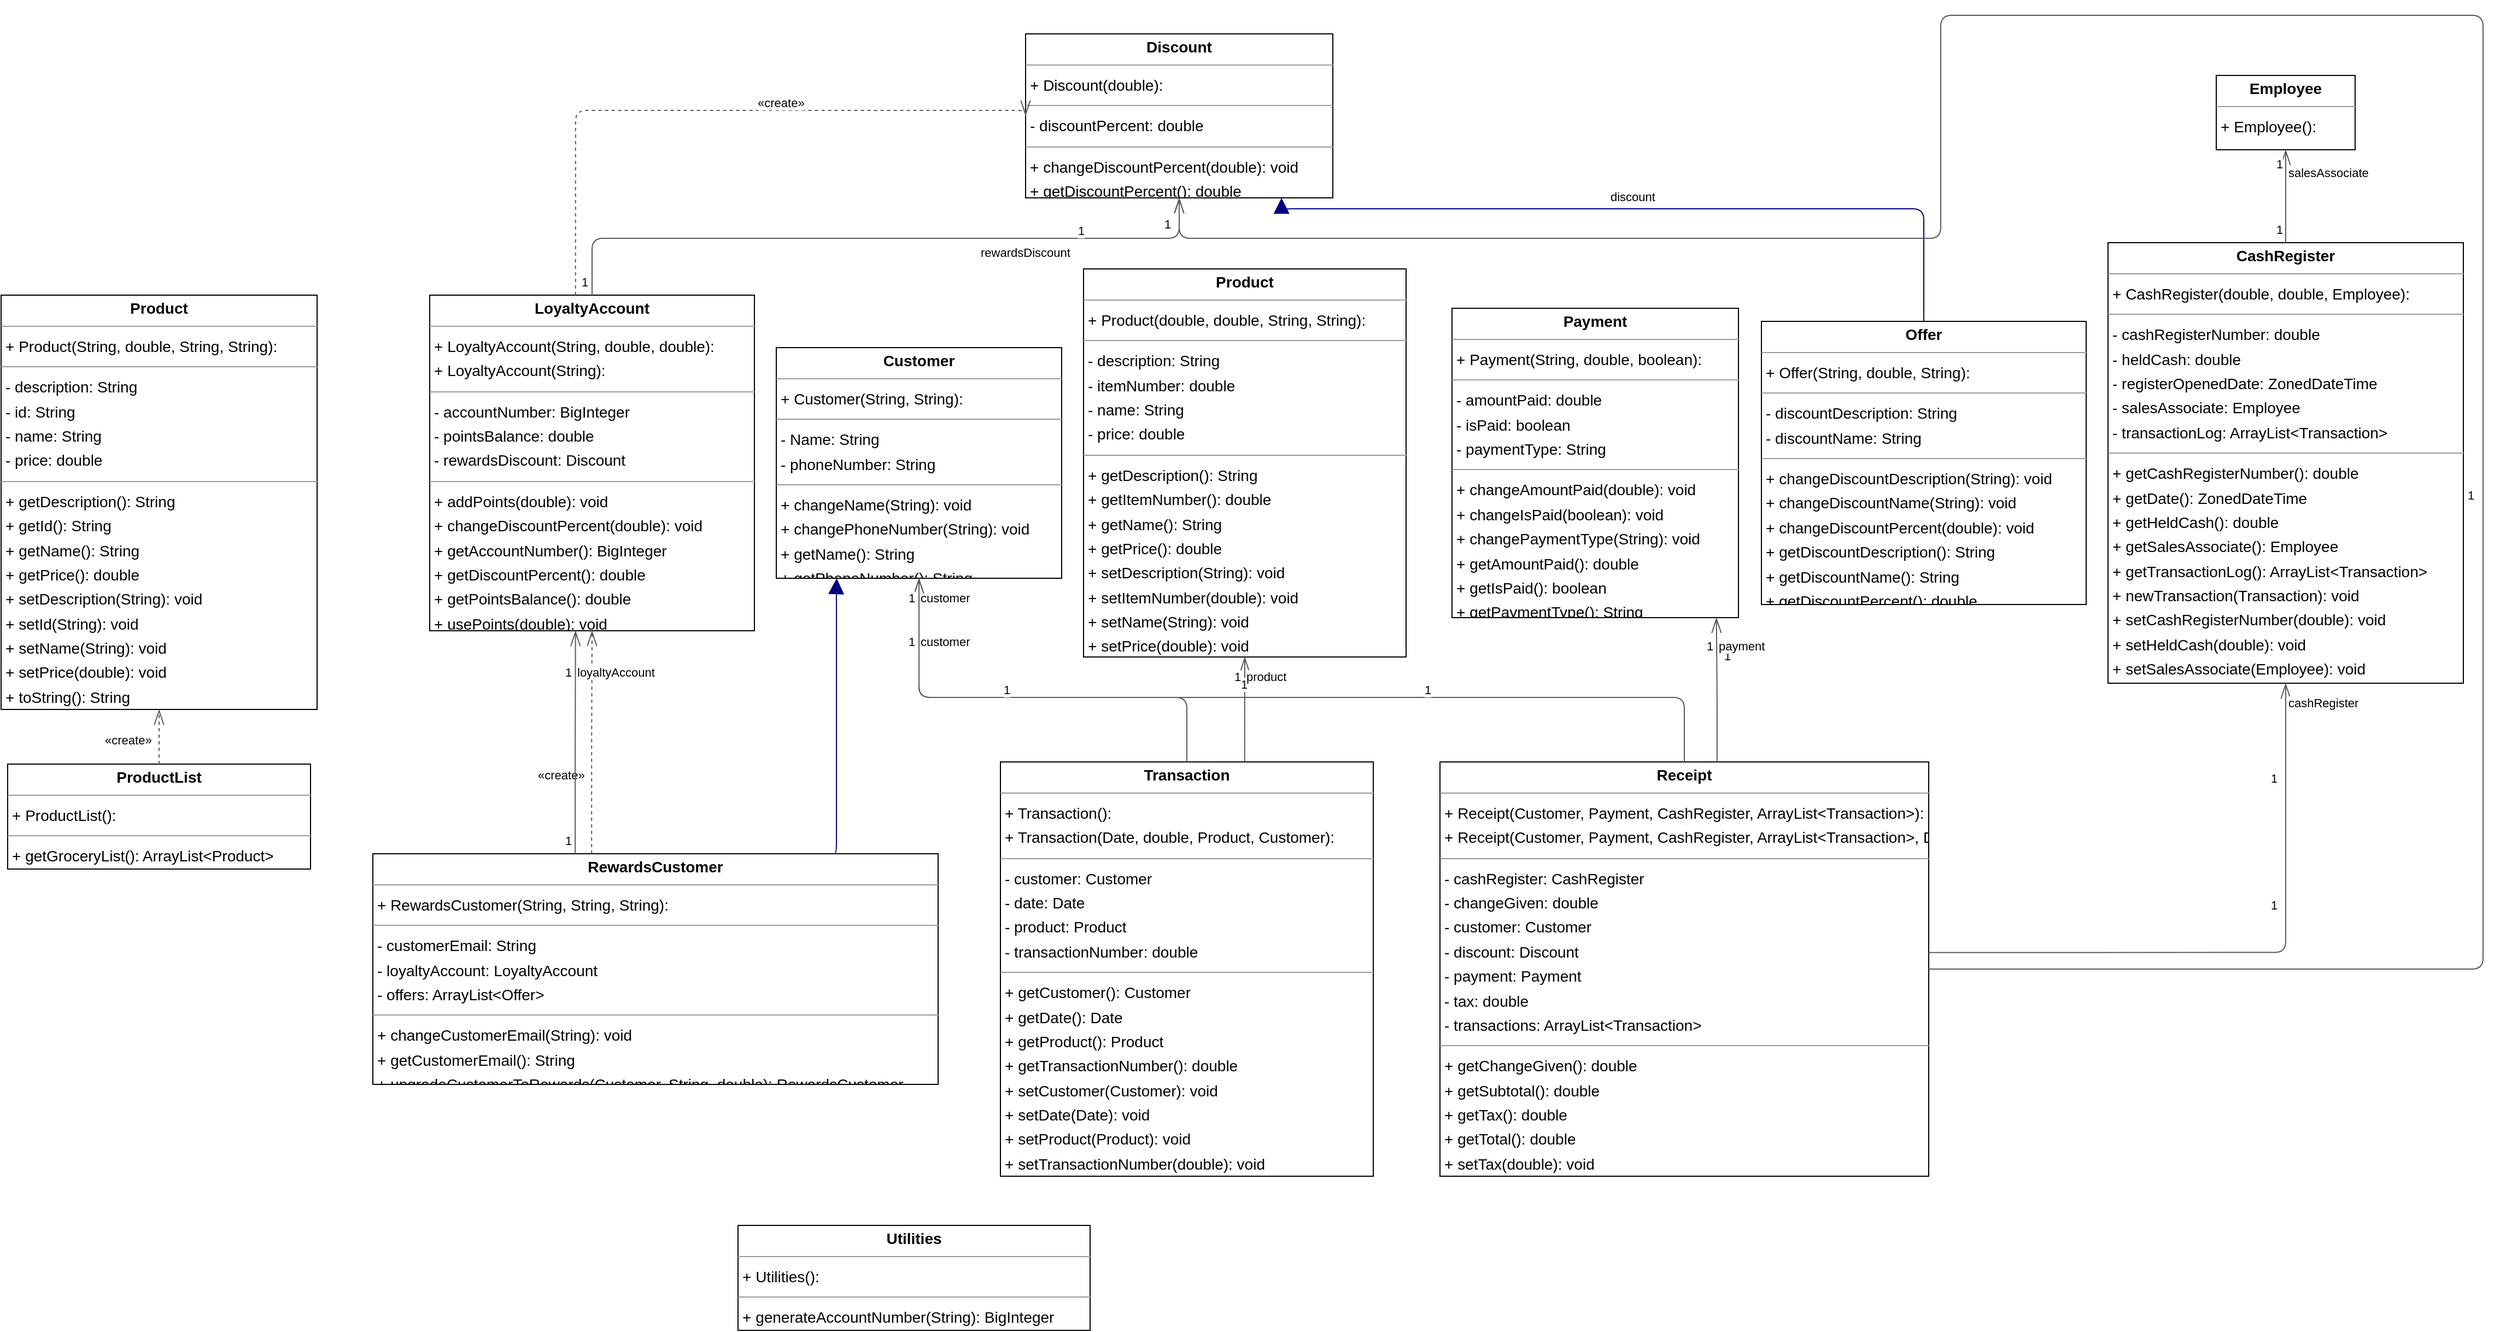 <mxfile version="22.0.8" type="github">
  <diagram id="JcDE__O7O9NWPflf5xcE" name="Page-2">
    <mxGraphModel dx="637" dy="3949" grid="1" gridSize="10" guides="1" tooltips="1" connect="1" arrows="1" fold="1" page="1" pageScale="1" pageWidth="850" pageHeight="1100" math="0" shadow="0">
      <root>
        <mxCell id="0" />
        <mxCell id="1" parent="0" />
        <mxCell id="n0j5kEs9DRSpcFmQZBuR-1" value="&lt;p style=&quot;margin:0px;margin-top:4px;text-align:center;&quot;&gt;&lt;b&gt;CashRegister&lt;/b&gt;&lt;/p&gt;&lt;hr size=&quot;1&quot;/&gt;&lt;p style=&quot;margin:0 0 0 4px;line-height:1.6;&quot;&gt;+ CashRegister(double, double, Employee): &lt;/p&gt;&lt;hr size=&quot;1&quot;/&gt;&lt;p style=&quot;margin:0 0 0 4px;line-height:1.6;&quot;&gt;- cashRegisterNumber: double&lt;br/&gt;- heldCash: double&lt;br/&gt;- registerOpenedDate: ZonedDateTime&lt;br/&gt;- salesAssociate: Employee&lt;br/&gt;- transactionLog: ArrayList&amp;lt;Transaction&amp;gt;&lt;/p&gt;&lt;hr size=&quot;1&quot;/&gt;&lt;p style=&quot;margin:0 0 0 4px;line-height:1.6;&quot;&gt;+ getCashRegisterNumber(): double&lt;br/&gt;+ getDate(): ZonedDateTime&lt;br/&gt;+ getHeldCash(): double&lt;br/&gt;+ getSalesAssociate(): Employee&lt;br/&gt;+ getTransactionLog(): ArrayList&amp;lt;Transaction&amp;gt;&lt;br/&gt;+ newTransaction(Transaction): void&lt;br/&gt;+ setCashRegisterNumber(double): void&lt;br/&gt;+ setHeldCash(double): void&lt;br/&gt;+ setSalesAssociate(Employee): void&lt;/p&gt;" style="verticalAlign=top;align=left;overflow=fill;fontSize=14;fontFamily=Helvetica;html=1;rounded=0;shadow=0;comic=0;labelBackgroundColor=none;strokeWidth=1;" vertex="1" parent="1">
          <mxGeometry x="5147" y="-1885" width="325" height="403" as="geometry" />
        </mxCell>
        <mxCell id="n0j5kEs9DRSpcFmQZBuR-2" value="&lt;p style=&quot;margin:0px;margin-top:4px;text-align:center;&quot;&gt;&lt;b&gt;Customer&lt;/b&gt;&lt;/p&gt;&lt;hr size=&quot;1&quot;/&gt;&lt;p style=&quot;margin:0 0 0 4px;line-height:1.6;&quot;&gt;+ Customer(String, String): &lt;/p&gt;&lt;hr size=&quot;1&quot;/&gt;&lt;p style=&quot;margin:0 0 0 4px;line-height:1.6;&quot;&gt;- Name: String&lt;br/&gt;- phoneNumber: String&lt;/p&gt;&lt;hr size=&quot;1&quot;/&gt;&lt;p style=&quot;margin:0 0 0 4px;line-height:1.6;&quot;&gt;+ changeName(String): void&lt;br/&gt;+ changePhoneNumber(String): void&lt;br/&gt;+ getName(): String&lt;br/&gt;+ getPhoneNumber(): String&lt;/p&gt;" style="verticalAlign=top;align=left;overflow=fill;fontSize=14;fontFamily=Helvetica;html=1;rounded=0;shadow=0;comic=0;labelBackgroundColor=none;strokeWidth=1;" vertex="1" parent="1">
          <mxGeometry x="3929" y="-1789" width="261" height="211" as="geometry" />
        </mxCell>
        <mxCell id="n0j5kEs9DRSpcFmQZBuR-3" value="&lt;p style=&quot;margin:0px;margin-top:4px;text-align:center;&quot;&gt;&lt;b&gt;Discount&lt;/b&gt;&lt;/p&gt;&lt;hr size=&quot;1&quot;/&gt;&lt;p style=&quot;margin:0 0 0 4px;line-height:1.6;&quot;&gt;+ Discount(double): &lt;/p&gt;&lt;hr size=&quot;1&quot;/&gt;&lt;p style=&quot;margin:0 0 0 4px;line-height:1.6;&quot;&gt;- discountPercent: double&lt;/p&gt;&lt;hr size=&quot;1&quot;/&gt;&lt;p style=&quot;margin:0 0 0 4px;line-height:1.6;&quot;&gt;+ changeDiscountPercent(double): void&lt;br/&gt;+ getDiscountPercent(): double&lt;/p&gt;" style="verticalAlign=top;align=left;overflow=fill;fontSize=14;fontFamily=Helvetica;html=1;rounded=0;shadow=0;comic=0;labelBackgroundColor=none;strokeWidth=1;" vertex="1" parent="1">
          <mxGeometry x="4157" y="-2076" width="281" height="150" as="geometry" />
        </mxCell>
        <mxCell id="n0j5kEs9DRSpcFmQZBuR-4" value="&lt;p style=&quot;margin:0px;margin-top:4px;text-align:center;&quot;&gt;&lt;b&gt;Employee&lt;/b&gt;&lt;/p&gt;&lt;hr size=&quot;1&quot;/&gt;&lt;p style=&quot;margin:0 0 0 4px;line-height:1.6;&quot;&gt;+ Employee(): &lt;/p&gt;" style="verticalAlign=top;align=left;overflow=fill;fontSize=14;fontFamily=Helvetica;html=1;rounded=0;shadow=0;comic=0;labelBackgroundColor=none;strokeWidth=1;" vertex="1" parent="1">
          <mxGeometry x="5246" y="-2038" width="127" height="68" as="geometry" />
        </mxCell>
        <mxCell id="n0j5kEs9DRSpcFmQZBuR-6" value="&lt;p style=&quot;margin:0px;margin-top:4px;text-align:center;&quot;&gt;&lt;b&gt;LoyaltyAccount&lt;/b&gt;&lt;/p&gt;&lt;hr size=&quot;1&quot;/&gt;&lt;p style=&quot;margin:0 0 0 4px;line-height:1.6;&quot;&gt;+ LoyaltyAccount(String, double, double): &lt;br/&gt;+ LoyaltyAccount(String): &lt;/p&gt;&lt;hr size=&quot;1&quot;/&gt;&lt;p style=&quot;margin:0 0 0 4px;line-height:1.6;&quot;&gt;- accountNumber: BigInteger&lt;br/&gt;- pointsBalance: double&lt;br/&gt;- rewardsDiscount: Discount&lt;/p&gt;&lt;hr size=&quot;1&quot;/&gt;&lt;p style=&quot;margin:0 0 0 4px;line-height:1.6;&quot;&gt;+ addPoints(double): void&lt;br/&gt;+ changeDiscountPercent(double): void&lt;br/&gt;+ getAccountNumber(): BigInteger&lt;br/&gt;+ getDiscountPercent(): double&lt;br/&gt;+ getPointsBalance(): double&lt;br/&gt;+ usePoints(double): void&lt;/p&gt;" style="verticalAlign=top;align=left;overflow=fill;fontSize=14;fontFamily=Helvetica;html=1;rounded=0;shadow=0;comic=0;labelBackgroundColor=none;strokeWidth=1;" vertex="1" parent="1">
          <mxGeometry x="3612" y="-1837" width="297" height="307" as="geometry" />
        </mxCell>
        <mxCell id="n0j5kEs9DRSpcFmQZBuR-7" value="&lt;p style=&quot;margin:0px;margin-top:4px;text-align:center;&quot;&gt;&lt;b&gt;Offer&lt;/b&gt;&lt;/p&gt;&lt;hr size=&quot;1&quot;/&gt;&lt;p style=&quot;margin:0 0 0 4px;line-height:1.6;&quot;&gt;+ Offer(String, double, String): &lt;/p&gt;&lt;hr size=&quot;1&quot;/&gt;&lt;p style=&quot;margin:0 0 0 4px;line-height:1.6;&quot;&gt;- discountDescription: String&lt;br/&gt;- discountName: String&lt;/p&gt;&lt;hr size=&quot;1&quot;/&gt;&lt;p style=&quot;margin:0 0 0 4px;line-height:1.6;&quot;&gt;+ changeDiscountDescription(String): void&lt;br/&gt;+ changeDiscountName(String): void&lt;br/&gt;+ changeDiscountPercent(double): void&lt;br/&gt;+ getDiscountDescription(): String&lt;br/&gt;+ getDiscountName(): String&lt;br/&gt;+ getDiscountPercent(): double&lt;/p&gt;" style="verticalAlign=top;align=left;overflow=fill;fontSize=14;fontFamily=Helvetica;html=1;rounded=0;shadow=0;comic=0;labelBackgroundColor=none;strokeWidth=1;" vertex="1" parent="1">
          <mxGeometry x="4830" y="-1813" width="297" height="259" as="geometry" />
        </mxCell>
        <mxCell id="n0j5kEs9DRSpcFmQZBuR-8" value="&lt;p style=&quot;margin:0px;margin-top:4px;text-align:center;&quot;&gt;&lt;b&gt;Payment&lt;/b&gt;&lt;/p&gt;&lt;hr size=&quot;1&quot;/&gt;&lt;p style=&quot;margin:0 0 0 4px;line-height:1.6;&quot;&gt;+ Payment(String, double, boolean): &lt;/p&gt;&lt;hr size=&quot;1&quot;/&gt;&lt;p style=&quot;margin:0 0 0 4px;line-height:1.6;&quot;&gt;- amountPaid: double&lt;br/&gt;- isPaid: boolean&lt;br/&gt;- paymentType: String&lt;/p&gt;&lt;hr size=&quot;1&quot;/&gt;&lt;p style=&quot;margin:0 0 0 4px;line-height:1.6;&quot;&gt;+ changeAmountPaid(double): void&lt;br/&gt;+ changeIsPaid(boolean): void&lt;br/&gt;+ changePaymentType(String): void&lt;br/&gt;+ getAmountPaid(): double&lt;br/&gt;+ getIsPaid(): boolean&lt;br/&gt;+ getPaymentType(): String&lt;/p&gt;" style="verticalAlign=top;align=left;overflow=fill;fontSize=14;fontFamily=Helvetica;html=1;rounded=0;shadow=0;comic=0;labelBackgroundColor=none;strokeWidth=1;" vertex="1" parent="1">
          <mxGeometry x="4547" y="-1825" width="262" height="283" as="geometry" />
        </mxCell>
        <mxCell id="n0j5kEs9DRSpcFmQZBuR-9" value="&lt;p style=&quot;margin:0px;margin-top:4px;text-align:center;&quot;&gt;&lt;b&gt;Product&lt;/b&gt;&lt;/p&gt;&lt;hr size=&quot;1&quot;/&gt;&lt;p style=&quot;margin:0 0 0 4px;line-height:1.6;&quot;&gt;+ Product(double, double, String, String): &lt;/p&gt;&lt;hr size=&quot;1&quot;/&gt;&lt;p style=&quot;margin:0 0 0 4px;line-height:1.6;&quot;&gt;- description: String&lt;br/&gt;- itemNumber: double&lt;br/&gt;- name: String&lt;br/&gt;- price: double&lt;/p&gt;&lt;hr size=&quot;1&quot;/&gt;&lt;p style=&quot;margin:0 0 0 4px;line-height:1.6;&quot;&gt;+ getDescription(): String&lt;br/&gt;+ getItemNumber(): double&lt;br/&gt;+ getName(): String&lt;br/&gt;+ getPrice(): double&lt;br/&gt;+ setDescription(String): void&lt;br/&gt;+ setItemNumber(double): void&lt;br/&gt;+ setName(String): void&lt;br/&gt;+ setPrice(double): void&lt;/p&gt;" style="verticalAlign=top;align=left;overflow=fill;fontSize=14;fontFamily=Helvetica;html=1;rounded=0;shadow=0;comic=0;labelBackgroundColor=none;strokeWidth=1;" vertex="1" parent="1">
          <mxGeometry x="4210" y="-1861" width="295" height="355" as="geometry" />
        </mxCell>
        <mxCell id="n0j5kEs9DRSpcFmQZBuR-10" value="&lt;p style=&quot;margin:0px;margin-top:4px;text-align:center;&quot;&gt;&lt;b&gt;Product&lt;/b&gt;&lt;/p&gt;&lt;hr size=&quot;1&quot;/&gt;&lt;p style=&quot;margin:0 0 0 4px;line-height:1.6;&quot;&gt;+ Product(String, double, String, String): &lt;/p&gt;&lt;hr size=&quot;1&quot;/&gt;&lt;p style=&quot;margin:0 0 0 4px;line-height:1.6;&quot;&gt;- description: String&lt;br/&gt;- id: String&lt;br/&gt;- name: String&lt;br/&gt;- price: double&lt;/p&gt;&lt;hr size=&quot;1&quot;/&gt;&lt;p style=&quot;margin:0 0 0 4px;line-height:1.6;&quot;&gt;+ getDescription(): String&lt;br/&gt;+ getId(): String&lt;br/&gt;+ getName(): String&lt;br/&gt;+ getPrice(): double&lt;br/&gt;+ setDescription(String): void&lt;br/&gt;+ setId(String): void&lt;br/&gt;+ setName(String): void&lt;br/&gt;+ setPrice(double): void&lt;br/&gt;+ toString(): String&lt;/p&gt;" style="verticalAlign=top;align=left;overflow=fill;fontSize=14;fontFamily=Helvetica;html=1;rounded=0;shadow=0;comic=0;labelBackgroundColor=none;strokeWidth=1;" vertex="1" parent="1">
          <mxGeometry x="3220" y="-1837" width="289" height="379" as="geometry" />
        </mxCell>
        <mxCell id="n0j5kEs9DRSpcFmQZBuR-11" value="&lt;p style=&quot;margin:0px;margin-top:4px;text-align:center;&quot;&gt;&lt;b&gt;ProductList&lt;/b&gt;&lt;/p&gt;&lt;hr size=&quot;1&quot;/&gt;&lt;p style=&quot;margin:0 0 0 4px;line-height:1.6;&quot;&gt;+ ProductList(): &lt;/p&gt;&lt;hr size=&quot;1&quot;/&gt;&lt;p style=&quot;margin:0 0 0 4px;line-height:1.6;&quot;&gt;+ getGroceryList(): ArrayList&amp;lt;Product&amp;gt;&lt;/p&gt;" style="verticalAlign=top;align=left;overflow=fill;fontSize=14;fontFamily=Helvetica;html=1;rounded=0;shadow=0;comic=0;labelBackgroundColor=none;strokeWidth=1;" vertex="1" parent="1">
          <mxGeometry x="3226" y="-1408" width="277" height="96" as="geometry" />
        </mxCell>
        <mxCell id="n0j5kEs9DRSpcFmQZBuR-12" value="&lt;p style=&quot;margin:0px;margin-top:4px;text-align:center;&quot;&gt;&lt;b&gt;Receipt&lt;/b&gt;&lt;/p&gt;&lt;hr size=&quot;1&quot;/&gt;&lt;p style=&quot;margin:0 0 0 4px;line-height:1.6;&quot;&gt;+ Receipt(Customer, Payment, CashRegister, ArrayList&amp;lt;Transaction&amp;gt;): &lt;br/&gt;+ Receipt(Customer, Payment, CashRegister, ArrayList&amp;lt;Transaction&amp;gt;, Discount): &lt;/p&gt;&lt;hr size=&quot;1&quot;/&gt;&lt;p style=&quot;margin:0 0 0 4px;line-height:1.6;&quot;&gt;- cashRegister: CashRegister&lt;br/&gt;- changeGiven: double&lt;br/&gt;- customer: Customer&lt;br/&gt;- discount: Discount&lt;br/&gt;- payment: Payment&lt;br/&gt;- tax: double&lt;br/&gt;- transactions: ArrayList&amp;lt;Transaction&amp;gt;&lt;/p&gt;&lt;hr size=&quot;1&quot;/&gt;&lt;p style=&quot;margin:0 0 0 4px;line-height:1.6;&quot;&gt;+ getChangeGiven(): double&lt;br/&gt;+ getSubtotal(): double&lt;br/&gt;+ getTax(): double&lt;br/&gt;+ getTotal(): double&lt;br/&gt;+ setTax(double): void&lt;/p&gt;" style="verticalAlign=top;align=left;overflow=fill;fontSize=14;fontFamily=Helvetica;html=1;rounded=0;shadow=0;comic=0;labelBackgroundColor=none;strokeWidth=1;" vertex="1" parent="1">
          <mxGeometry x="4536" y="-1410" width="447" height="379" as="geometry" />
        </mxCell>
        <mxCell id="n0j5kEs9DRSpcFmQZBuR-13" value="&lt;p style=&quot;margin:0px;margin-top:4px;text-align:center;&quot;&gt;&lt;b&gt;RewardsCustomer&lt;/b&gt;&lt;/p&gt;&lt;hr size=&quot;1&quot;/&gt;&lt;p style=&quot;margin:0 0 0 4px;line-height:1.6;&quot;&gt;+ RewardsCustomer(String, String, String): &lt;/p&gt;&lt;hr size=&quot;1&quot;/&gt;&lt;p style=&quot;margin:0 0 0 4px;line-height:1.6;&quot;&gt;- customerEmail: String&lt;br/&gt;- loyaltyAccount: LoyaltyAccount&lt;br/&gt;- offers: ArrayList&amp;lt;Offer&amp;gt;&lt;/p&gt;&lt;hr size=&quot;1&quot;/&gt;&lt;p style=&quot;margin:0 0 0 4px;line-height:1.6;&quot;&gt;+ changeCustomerEmail(String): void&lt;br/&gt;+ getCustomerEmail(): String&lt;br/&gt;+ upgradeCustomerToRewards(Customer, String, double): RewardsCustomer&lt;/p&gt;" style="verticalAlign=top;align=left;overflow=fill;fontSize=14;fontFamily=Helvetica;html=1;rounded=0;shadow=0;comic=0;labelBackgroundColor=none;strokeWidth=1;" vertex="1" parent="1">
          <mxGeometry x="3560" y="-1326" width="517" height="211" as="geometry" />
        </mxCell>
        <mxCell id="n0j5kEs9DRSpcFmQZBuR-14" value="&lt;p style=&quot;margin:0px;margin-top:4px;text-align:center;&quot;&gt;&lt;b&gt;Transaction&lt;/b&gt;&lt;/p&gt;&lt;hr size=&quot;1&quot;/&gt;&lt;p style=&quot;margin:0 0 0 4px;line-height:1.6;&quot;&gt;+ Transaction(): &lt;br/&gt;+ Transaction(Date, double, Product, Customer): &lt;/p&gt;&lt;hr size=&quot;1&quot;/&gt;&lt;p style=&quot;margin:0 0 0 4px;line-height:1.6;&quot;&gt;- customer: Customer&lt;br/&gt;- date: Date&lt;br/&gt;- product: Product&lt;br/&gt;- transactionNumber: double&lt;/p&gt;&lt;hr size=&quot;1&quot;/&gt;&lt;p style=&quot;margin:0 0 0 4px;line-height:1.6;&quot;&gt;+ getCustomer(): Customer&lt;br/&gt;+ getDate(): Date&lt;br/&gt;+ getProduct(): Product&lt;br/&gt;+ getTransactionNumber(): double&lt;br/&gt;+ setCustomer(Customer): void&lt;br/&gt;+ setDate(Date): void&lt;br/&gt;+ setProduct(Product): void&lt;br/&gt;+ setTransactionNumber(double): void&lt;/p&gt;" style="verticalAlign=top;align=left;overflow=fill;fontSize=14;fontFamily=Helvetica;html=1;rounded=0;shadow=0;comic=0;labelBackgroundColor=none;strokeWidth=1;" vertex="1" parent="1">
          <mxGeometry x="4134" y="-1410" width="341" height="379" as="geometry" />
        </mxCell>
        <mxCell id="n0j5kEs9DRSpcFmQZBuR-15" value="&lt;p style=&quot;margin:0px;margin-top:4px;text-align:center;&quot;&gt;&lt;b&gt;Utilities&lt;/b&gt;&lt;/p&gt;&lt;hr size=&quot;1&quot;/&gt;&lt;p style=&quot;margin:0 0 0 4px;line-height:1.6;&quot;&gt;+ Utilities(): &lt;/p&gt;&lt;hr size=&quot;1&quot;/&gt;&lt;p style=&quot;margin:0 0 0 4px;line-height:1.6;&quot;&gt;+ generateAccountNumber(String): BigInteger&lt;/p&gt;" style="verticalAlign=top;align=left;overflow=fill;fontSize=14;fontFamily=Helvetica;html=1;rounded=0;shadow=0;comic=0;labelBackgroundColor=none;strokeWidth=1;" vertex="1" parent="1">
          <mxGeometry x="3894" y="-986" width="322" height="96" as="geometry" />
        </mxCell>
        <mxCell id="n0j5kEs9DRSpcFmQZBuR-16" value="" style="html=1;rounded=1;edgeStyle=orthogonalEdgeStyle;dashed=0;startArrow=diamondThinstartSize=12;endArrow=openThin;endSize=12;strokeColor=#595959;exitX=0.500;exitY=0.000;exitDx=0;exitDy=0;entryX=0.500;entryY=1.001;entryDx=0;entryDy=0;" edge="1" parent="1" source="n0j5kEs9DRSpcFmQZBuR-1" target="n0j5kEs9DRSpcFmQZBuR-4">
          <mxGeometry width="50" height="50" relative="1" as="geometry">
            <Array as="points" />
          </mxGeometry>
        </mxCell>
        <mxCell id="n0j5kEs9DRSpcFmQZBuR-17" value="1" style="edgeLabel;resizable=0;html=1;align=left;verticalAlign=top;strokeColor=default;" vertex="1" connectable="0" parent="n0j5kEs9DRSpcFmQZBuR-16">
          <mxGeometry x="5299" y="-1910" as="geometry" />
        </mxCell>
        <mxCell id="n0j5kEs9DRSpcFmQZBuR-18" value="1" style="edgeLabel;resizable=0;html=1;align=left;verticalAlign=top;strokeColor=default;" vertex="1" connectable="0" parent="n0j5kEs9DRSpcFmQZBuR-16">
          <mxGeometry x="5299" y="-1970" as="geometry" />
        </mxCell>
        <mxCell id="n0j5kEs9DRSpcFmQZBuR-19" value="salesAssociate" style="edgeLabel;resizable=0;html=1;align=left;verticalAlign=top;strokeColor=default;" vertex="1" connectable="0" parent="n0j5kEs9DRSpcFmQZBuR-16">
          <mxGeometry x="5310" y="-1962" as="geometry" />
        </mxCell>
        <mxCell id="n0j5kEs9DRSpcFmQZBuR-20" value="" style="html=1;rounded=1;edgeStyle=orthogonalEdgeStyle;dashed=0;startArrow=diamondThinstartSize=12;endArrow=openThin;endSize=12;strokeColor=#595959;exitX=0.500;exitY=0.000;exitDx=0;exitDy=0;entryX=0.500;entryY=1.000;entryDx=0;entryDy=0;" edge="1" parent="1" source="n0j5kEs9DRSpcFmQZBuR-6" target="n0j5kEs9DRSpcFmQZBuR-3">
          <mxGeometry width="50" height="50" relative="1" as="geometry">
            <Array as="points">
              <mxPoint x="3760" y="-1889" />
              <mxPoint x="4298" y="-1889" />
            </Array>
          </mxGeometry>
        </mxCell>
        <mxCell id="n0j5kEs9DRSpcFmQZBuR-21" value="1" style="edgeLabel;resizable=0;html=1;align=left;verticalAlign=top;strokeColor=default;" vertex="1" connectable="0" parent="n0j5kEs9DRSpcFmQZBuR-20">
          <mxGeometry x="3749" y="-1862" as="geometry" />
        </mxCell>
        <mxCell id="n0j5kEs9DRSpcFmQZBuR-22" value="1" style="edgeLabel;resizable=0;html=1;align=left;verticalAlign=top;strokeColor=default;" vertex="1" connectable="0" parent="n0j5kEs9DRSpcFmQZBuR-20">
          <mxGeometry x="4203" y="-1909" as="geometry" />
        </mxCell>
        <mxCell id="n0j5kEs9DRSpcFmQZBuR-23" value="rewardsDiscount" style="edgeLabel;resizable=0;html=1;align=left;verticalAlign=top;strokeColor=default;" vertex="1" connectable="0" parent="n0j5kEs9DRSpcFmQZBuR-20">
          <mxGeometry x="4114" y="-1889" as="geometry" />
        </mxCell>
        <mxCell id="n0j5kEs9DRSpcFmQZBuR-24" value="" style="html=1;rounded=1;edgeStyle=orthogonalEdgeStyle;dashed=1;startArrow=none;endArrow=openThin;endSize=12;strokeColor=#595959;exitX=0.449;exitY=0.000;exitDx=0;exitDy=0;entryX=0.000;entryY=0.500;entryDx=0;entryDy=0;" edge="1" parent="1" source="n0j5kEs9DRSpcFmQZBuR-6" target="n0j5kEs9DRSpcFmQZBuR-3">
          <mxGeometry width="50" height="50" relative="1" as="geometry">
            <Array as="points">
              <mxPoint x="3745" y="-2006" />
            </Array>
          </mxGeometry>
        </mxCell>
        <mxCell id="n0j5kEs9DRSpcFmQZBuR-25" value="«create»" style="edgeLabel;resizable=0;html=1;align=left;verticalAlign=top;strokeColor=default;" vertex="1" connectable="0" parent="n0j5kEs9DRSpcFmQZBuR-24">
          <mxGeometry x="3910" y="-2026" as="geometry" />
        </mxCell>
        <mxCell id="n0j5kEs9DRSpcFmQZBuR-26" value="" style="html=1;rounded=1;edgeStyle=orthogonalEdgeStyle;dashed=0;startArrow=none;endArrow=block;endSize=12;strokeColor=#000082;exitX=0.500;exitY=0.000;exitDx=0;exitDy=0;entryX=0.833;entryY=1.000;entryDx=0;entryDy=0;" edge="1" parent="1" source="n0j5kEs9DRSpcFmQZBuR-7" target="n0j5kEs9DRSpcFmQZBuR-3">
          <mxGeometry width="50" height="50" relative="1" as="geometry">
            <Array as="points">
              <mxPoint x="4979" y="-1916" />
              <mxPoint x="4391" y="-1916" />
            </Array>
          </mxGeometry>
        </mxCell>
        <mxCell id="n0j5kEs9DRSpcFmQZBuR-27" value="" style="html=1;rounded=1;edgeStyle=orthogonalEdgeStyle;dashed=1;startArrow=none;endArrow=openThin;endSize=12;strokeColor=#595959;exitX=0.500;exitY=0.001;exitDx=0;exitDy=0;entryX=0.500;entryY=1.000;entryDx=0;entryDy=0;" edge="1" parent="1" source="n0j5kEs9DRSpcFmQZBuR-11" target="n0j5kEs9DRSpcFmQZBuR-10">
          <mxGeometry width="50" height="50" relative="1" as="geometry">
            <Array as="points" />
          </mxGeometry>
        </mxCell>
        <mxCell id="n0j5kEs9DRSpcFmQZBuR-28" value="«create»" style="edgeLabel;resizable=0;html=1;align=left;verticalAlign=top;strokeColor=default;" vertex="1" connectable="0" parent="n0j5kEs9DRSpcFmQZBuR-27">
          <mxGeometry x="3313" y="-1443" as="geometry" />
        </mxCell>
        <mxCell id="n0j5kEs9DRSpcFmQZBuR-29" value="" style="html=1;rounded=1;edgeStyle=orthogonalEdgeStyle;dashed=0;startArrow=diamondThinstartSize=12;endArrow=openThin;endSize=12;strokeColor=#595959;exitX=1.000;exitY=0.460;exitDx=0;exitDy=0;entryX=0.500;entryY=1.000;entryDx=0;entryDy=0;" edge="1" parent="1" source="n0j5kEs9DRSpcFmQZBuR-12" target="n0j5kEs9DRSpcFmQZBuR-1">
          <mxGeometry width="50" height="50" relative="1" as="geometry">
            <Array as="points">
              <mxPoint x="5310" y="-1235" />
            </Array>
          </mxGeometry>
        </mxCell>
        <mxCell id="n0j5kEs9DRSpcFmQZBuR-30" value="1" style="edgeLabel;resizable=0;html=1;align=left;verticalAlign=top;strokeColor=default;" vertex="1" connectable="0" parent="n0j5kEs9DRSpcFmQZBuR-29">
          <mxGeometry x="5294" y="-1292" as="geometry" />
        </mxCell>
        <mxCell id="n0j5kEs9DRSpcFmQZBuR-31" value="1" style="edgeLabel;resizable=0;html=1;align=left;verticalAlign=top;strokeColor=default;" vertex="1" connectable="0" parent="n0j5kEs9DRSpcFmQZBuR-29">
          <mxGeometry x="5294" y="-1408" as="geometry" />
        </mxCell>
        <mxCell id="n0j5kEs9DRSpcFmQZBuR-32" value="cashRegister" style="edgeLabel;resizable=0;html=1;align=left;verticalAlign=top;strokeColor=default;" vertex="1" connectable="0" parent="n0j5kEs9DRSpcFmQZBuR-29">
          <mxGeometry x="5310" y="-1477" as="geometry" />
        </mxCell>
        <mxCell id="n0j5kEs9DRSpcFmQZBuR-33" value="" style="html=1;rounded=1;edgeStyle=orthogonalEdgeStyle;dashed=0;startArrow=diamondThinstartSize=12;endArrow=openThin;endSize=12;strokeColor=#595959;exitX=0.500;exitY=0.000;exitDx=0;exitDy=0;entryX=0.500;entryY=1.000;entryDx=0;entryDy=0;" edge="1" parent="1" source="n0j5kEs9DRSpcFmQZBuR-12" target="n0j5kEs9DRSpcFmQZBuR-2">
          <mxGeometry width="50" height="50" relative="1" as="geometry">
            <Array as="points">
              <mxPoint x="4759" y="-1469" />
              <mxPoint x="4059" y="-1469" />
            </Array>
          </mxGeometry>
        </mxCell>
        <mxCell id="n0j5kEs9DRSpcFmQZBuR-34" value="1" style="edgeLabel;resizable=0;html=1;align=left;verticalAlign=top;strokeColor=default;" vertex="1" connectable="0" parent="n0j5kEs9DRSpcFmQZBuR-33">
          <mxGeometry x="4520" y="-1489" as="geometry" />
        </mxCell>
        <mxCell id="n0j5kEs9DRSpcFmQZBuR-35" value="1" style="edgeLabel;resizable=0;html=1;align=left;verticalAlign=top;strokeColor=default;" vertex="1" connectable="0" parent="n0j5kEs9DRSpcFmQZBuR-33">
          <mxGeometry x="4048" y="-1533" as="geometry" />
        </mxCell>
        <mxCell id="n0j5kEs9DRSpcFmQZBuR-36" value="customer" style="edgeLabel;resizable=0;html=1;align=left;verticalAlign=top;strokeColor=default;" vertex="1" connectable="0" parent="n0j5kEs9DRSpcFmQZBuR-33">
          <mxGeometry x="4059" y="-1573" as="geometry" />
        </mxCell>
        <mxCell id="n0j5kEs9DRSpcFmQZBuR-37" value="" style="html=1;rounded=1;edgeStyle=orthogonalEdgeStyle;dashed=0;startArrow=diamondThinstartSize=12;endArrow=openThin;endSize=12;strokeColor=#595959;exitX=1.000;exitY=0.500;exitDx=0;exitDy=0;entryX=0.500;entryY=1.000;entryDx=0;entryDy=0;" edge="1" parent="1" source="n0j5kEs9DRSpcFmQZBuR-12" target="n0j5kEs9DRSpcFmQZBuR-3">
          <mxGeometry width="50" height="50" relative="1" as="geometry">
            <Array as="points">
              <mxPoint x="5490" y="-1220" />
              <mxPoint x="5490" y="-2093" />
              <mxPoint x="4994" y="-2093" />
              <mxPoint x="4994" y="-1889" />
              <mxPoint x="4298" y="-1889" />
            </Array>
          </mxGeometry>
        </mxCell>
        <mxCell id="n0j5kEs9DRSpcFmQZBuR-38" value="1" style="edgeLabel;resizable=0;html=1;align=left;verticalAlign=top;strokeColor=default;" vertex="1" connectable="0" parent="n0j5kEs9DRSpcFmQZBuR-37">
          <mxGeometry x="5474" y="-1667" as="geometry" />
        </mxCell>
        <mxCell id="n0j5kEs9DRSpcFmQZBuR-39" value="1" style="edgeLabel;resizable=0;html=1;align=left;verticalAlign=top;strokeColor=default;" vertex="1" connectable="0" parent="n0j5kEs9DRSpcFmQZBuR-37">
          <mxGeometry x="4282" y="-1915" as="geometry" />
        </mxCell>
        <mxCell id="n0j5kEs9DRSpcFmQZBuR-40" value="discount" style="edgeLabel;resizable=0;html=1;align=left;verticalAlign=top;strokeColor=default;" vertex="1" connectable="0" parent="n0j5kEs9DRSpcFmQZBuR-37">
          <mxGeometry x="4690" y="-1940" as="geometry" />
        </mxCell>
        <mxCell id="n0j5kEs9DRSpcFmQZBuR-41" value="" style="html=1;rounded=1;edgeStyle=orthogonalEdgeStyle;dashed=0;startArrow=diamondThinstartSize=12;endArrow=openThin;endSize=12;strokeColor=#595959;exitX=0.567;exitY=0.000;exitDx=0;exitDy=0;entryX=0.923;entryY=1.000;entryDx=0;entryDy=0;" edge="1" parent="1" source="n0j5kEs9DRSpcFmQZBuR-12" target="n0j5kEs9DRSpcFmQZBuR-8">
          <mxGeometry width="50" height="50" relative="1" as="geometry">
            <Array as="points" />
          </mxGeometry>
        </mxCell>
        <mxCell id="n0j5kEs9DRSpcFmQZBuR-42" value="1" style="edgeLabel;resizable=0;html=1;align=left;verticalAlign=top;strokeColor=default;" vertex="1" connectable="0" parent="n0j5kEs9DRSpcFmQZBuR-41">
          <mxGeometry x="4794" y="-1520" as="geometry" />
        </mxCell>
        <mxCell id="n0j5kEs9DRSpcFmQZBuR-43" value="1" style="edgeLabel;resizable=0;html=1;align=left;verticalAlign=top;strokeColor=default;" vertex="1" connectable="0" parent="n0j5kEs9DRSpcFmQZBuR-41">
          <mxGeometry x="4778" y="-1529" as="geometry" />
        </mxCell>
        <mxCell id="n0j5kEs9DRSpcFmQZBuR-44" value="payment" style="edgeLabel;resizable=0;html=1;align=left;verticalAlign=top;strokeColor=default;" vertex="1" connectable="0" parent="n0j5kEs9DRSpcFmQZBuR-41">
          <mxGeometry x="4789" y="-1529" as="geometry" />
        </mxCell>
        <mxCell id="n0j5kEs9DRSpcFmQZBuR-45" value="" style="html=1;rounded=1;edgeStyle=orthogonalEdgeStyle;dashed=0;startArrow=none;endArrow=block;endSize=12;strokeColor=#000082;exitX=0.833;exitY=0.000;exitDx=0;exitDy=0;entryX=0.250;entryY=1.000;entryDx=0;entryDy=0;" edge="1" parent="1">
          <mxGeometry width="50" height="50" relative="1" as="geometry">
            <Array as="points">
              <mxPoint x="3984" y="-1326" />
              <mxPoint x="3984" y="-1570" />
              <mxPoint x="3984" y="-1570" />
            </Array>
            <mxPoint x="3980.661" y="-1326" as="sourcePoint" />
            <mxPoint x="3984.25" y="-1578.0" as="targetPoint" />
          </mxGeometry>
        </mxCell>
        <mxCell id="n0j5kEs9DRSpcFmQZBuR-46" value="" style="html=1;rounded=1;edgeStyle=orthogonalEdgeStyle;dashed=1;startArrow=none;endArrow=openThin;endSize=12;strokeColor=#595959;exitX=0.387;exitY=0.000;exitDx=0;exitDy=0;entryX=0.500;entryY=1.000;entryDx=0;entryDy=0;" edge="1" parent="1" source="n0j5kEs9DRSpcFmQZBuR-13" target="n0j5kEs9DRSpcFmQZBuR-6">
          <mxGeometry width="50" height="50" relative="1" as="geometry">
            <Array as="points" />
          </mxGeometry>
        </mxCell>
        <mxCell id="n0j5kEs9DRSpcFmQZBuR-47" value="«create»" style="edgeLabel;resizable=0;html=1;align=left;verticalAlign=top;strokeColor=default;" vertex="1" connectable="0" parent="n0j5kEs9DRSpcFmQZBuR-46">
          <mxGeometry x="3709" y="-1411" as="geometry" />
        </mxCell>
        <mxCell id="n0j5kEs9DRSpcFmQZBuR-48" value="" style="html=1;rounded=1;edgeStyle=orthogonalEdgeStyle;dashed=0;startArrow=diamondThinstartSize=12;endArrow=openThin;endSize=12;strokeColor=#595959;exitX=0.358;exitY=0.000;exitDx=0;exitDy=0;entryX=0.449;entryY=1.000;entryDx=0;entryDy=0;" edge="1" parent="1" source="n0j5kEs9DRSpcFmQZBuR-13" target="n0j5kEs9DRSpcFmQZBuR-6">
          <mxGeometry width="50" height="50" relative="1" as="geometry">
            <Array as="points" />
          </mxGeometry>
        </mxCell>
        <mxCell id="n0j5kEs9DRSpcFmQZBuR-49" value="1" style="edgeLabel;resizable=0;html=1;align=left;verticalAlign=top;strokeColor=default;" vertex="1" connectable="0" parent="n0j5kEs9DRSpcFmQZBuR-48">
          <mxGeometry x="3734" y="-1351" as="geometry" />
        </mxCell>
        <mxCell id="n0j5kEs9DRSpcFmQZBuR-50" value="1" style="edgeLabel;resizable=0;html=1;align=left;verticalAlign=top;strokeColor=default;" vertex="1" connectable="0" parent="n0j5kEs9DRSpcFmQZBuR-48">
          <mxGeometry x="3734" y="-1505" as="geometry" />
        </mxCell>
        <mxCell id="n0j5kEs9DRSpcFmQZBuR-51" value="loyaltyAccount" style="edgeLabel;resizable=0;html=1;align=left;verticalAlign=top;strokeColor=default;" vertex="1" connectable="0" parent="n0j5kEs9DRSpcFmQZBuR-48">
          <mxGeometry x="3745" y="-1505" as="geometry" />
        </mxCell>
        <mxCell id="n0j5kEs9DRSpcFmQZBuR-52" value="" style="html=1;rounded=1;edgeStyle=orthogonalEdgeStyle;dashed=0;startArrow=diamondThinstartSize=12;endArrow=openThin;endSize=12;strokeColor=#595959;exitX=0.500;exitY=0.000;exitDx=0;exitDy=0;entryX=0.500;entryY=1.000;entryDx=0;entryDy=0;" edge="1" parent="1" source="n0j5kEs9DRSpcFmQZBuR-14" target="n0j5kEs9DRSpcFmQZBuR-2">
          <mxGeometry width="50" height="50" relative="1" as="geometry">
            <Array as="points">
              <mxPoint x="4304" y="-1469" />
              <mxPoint x="4059" y="-1469" />
            </Array>
          </mxGeometry>
        </mxCell>
        <mxCell id="n0j5kEs9DRSpcFmQZBuR-53" value="1" style="edgeLabel;resizable=0;html=1;align=left;verticalAlign=top;strokeColor=default;" vertex="1" connectable="0" parent="n0j5kEs9DRSpcFmQZBuR-52">
          <mxGeometry x="4135" y="-1489" as="geometry" />
        </mxCell>
        <mxCell id="n0j5kEs9DRSpcFmQZBuR-54" value="1" style="edgeLabel;resizable=0;html=1;align=left;verticalAlign=top;strokeColor=default;" vertex="1" connectable="0" parent="n0j5kEs9DRSpcFmQZBuR-52">
          <mxGeometry x="4048" y="-1573" as="geometry" />
        </mxCell>
        <mxCell id="n0j5kEs9DRSpcFmQZBuR-55" value="customer" style="edgeLabel;resizable=0;html=1;align=left;verticalAlign=top;strokeColor=default;" vertex="1" connectable="0" parent="n0j5kEs9DRSpcFmQZBuR-52">
          <mxGeometry x="4059" y="-1533" as="geometry" />
        </mxCell>
        <mxCell id="n0j5kEs9DRSpcFmQZBuR-56" value="" style="html=1;rounded=1;edgeStyle=orthogonalEdgeStyle;dashed=0;startArrow=diamondThinstartSize=12;endArrow=openThin;endSize=12;strokeColor=#595959;exitX=0.655;exitY=0.000;exitDx=0;exitDy=0;entryX=0.500;entryY=1.000;entryDx=0;entryDy=0;" edge="1" parent="1" source="n0j5kEs9DRSpcFmQZBuR-14" target="n0j5kEs9DRSpcFmQZBuR-9">
          <mxGeometry width="50" height="50" relative="1" as="geometry">
            <Array as="points" />
          </mxGeometry>
        </mxCell>
        <mxCell id="n0j5kEs9DRSpcFmQZBuR-57" value="1" style="edgeLabel;resizable=0;html=1;align=left;verticalAlign=top;strokeColor=default;" vertex="1" connectable="0" parent="n0j5kEs9DRSpcFmQZBuR-56">
          <mxGeometry x="4352" y="-1494" as="geometry" />
        </mxCell>
        <mxCell id="n0j5kEs9DRSpcFmQZBuR-58" value="1" style="edgeLabel;resizable=0;html=1;align=left;verticalAlign=top;strokeColor=default;" vertex="1" connectable="0" parent="n0j5kEs9DRSpcFmQZBuR-56">
          <mxGeometry x="4346" y="-1501" as="geometry" />
        </mxCell>
        <mxCell id="n0j5kEs9DRSpcFmQZBuR-59" value="product" style="edgeLabel;resizable=0;html=1;align=left;verticalAlign=top;strokeColor=default;" vertex="1" connectable="0" parent="n0j5kEs9DRSpcFmQZBuR-56">
          <mxGeometry x="4357" y="-1501" as="geometry" />
        </mxCell>
      </root>
    </mxGraphModel>
  </diagram>
</mxfile>
